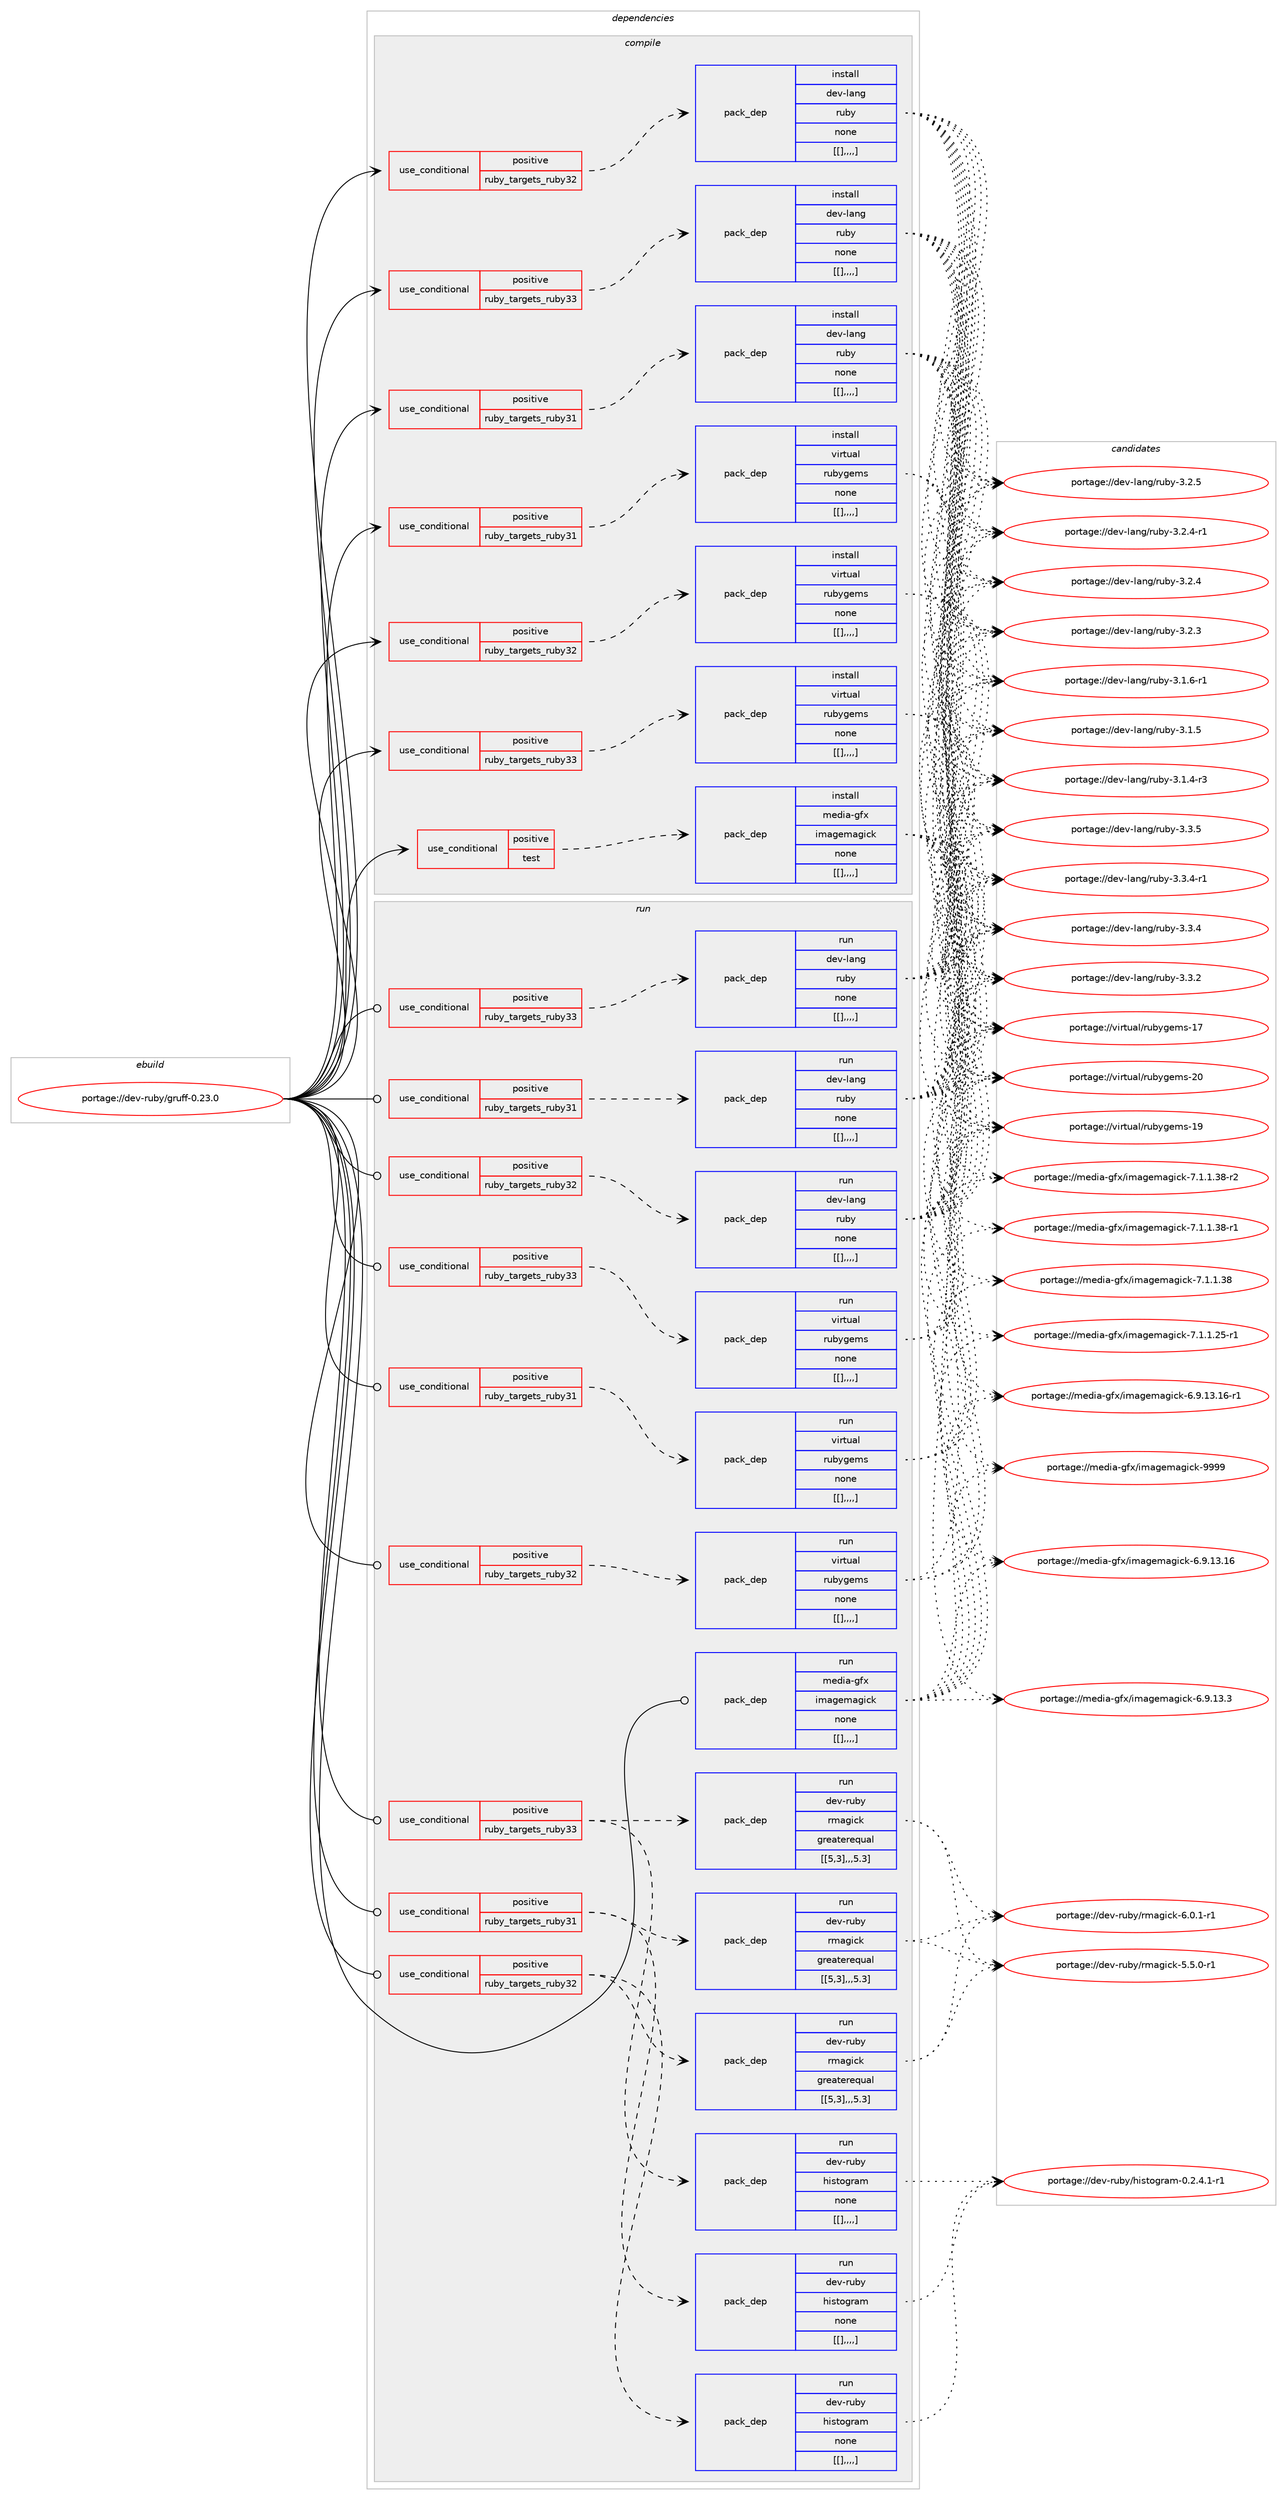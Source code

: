 digraph prolog {

# *************
# Graph options
# *************

newrank=true;
concentrate=true;
compound=true;
graph [rankdir=LR,fontname=Helvetica,fontsize=10,ranksep=1.5];#, ranksep=2.5, nodesep=0.2];
edge  [arrowhead=vee];
node  [fontname=Helvetica,fontsize=10];

# **********
# The ebuild
# **********

subgraph cluster_leftcol {
color=gray;
label=<<i>ebuild</i>>;
id [label="portage://dev-ruby/gruff-0.23.0", color=red, width=4, href="../dev-ruby/gruff-0.23.0.svg"];
}

# ****************
# The dependencies
# ****************

subgraph cluster_midcol {
color=gray;
label=<<i>dependencies</i>>;
subgraph cluster_compile {
fillcolor="#eeeeee";
style=filled;
label=<<i>compile</i>>;
subgraph cond52312 {
dependency195324 [label=<<TABLE BORDER="0" CELLBORDER="1" CELLSPACING="0" CELLPADDING="4"><TR><TD ROWSPAN="3" CELLPADDING="10">use_conditional</TD></TR><TR><TD>positive</TD></TR><TR><TD>ruby_targets_ruby31</TD></TR></TABLE>>, shape=none, color=red];
subgraph pack141606 {
dependency195355 [label=<<TABLE BORDER="0" CELLBORDER="1" CELLSPACING="0" CELLPADDING="4" WIDTH="220"><TR><TD ROWSPAN="6" CELLPADDING="30">pack_dep</TD></TR><TR><TD WIDTH="110">install</TD></TR><TR><TD>dev-lang</TD></TR><TR><TD>ruby</TD></TR><TR><TD>none</TD></TR><TR><TD>[[],,,,]</TD></TR></TABLE>>, shape=none, color=blue];
}
dependency195324:e -> dependency195355:w [weight=20,style="dashed",arrowhead="vee"];
}
id:e -> dependency195324:w [weight=20,style="solid",arrowhead="vee"];
subgraph cond52325 {
dependency195461 [label=<<TABLE BORDER="0" CELLBORDER="1" CELLSPACING="0" CELLPADDING="4"><TR><TD ROWSPAN="3" CELLPADDING="10">use_conditional</TD></TR><TR><TD>positive</TD></TR><TR><TD>ruby_targets_ruby31</TD></TR></TABLE>>, shape=none, color=red];
subgraph pack141683 {
dependency195509 [label=<<TABLE BORDER="0" CELLBORDER="1" CELLSPACING="0" CELLPADDING="4" WIDTH="220"><TR><TD ROWSPAN="6" CELLPADDING="30">pack_dep</TD></TR><TR><TD WIDTH="110">install</TD></TR><TR><TD>virtual</TD></TR><TR><TD>rubygems</TD></TR><TR><TD>none</TD></TR><TR><TD>[[],,,,]</TD></TR></TABLE>>, shape=none, color=blue];
}
dependency195461:e -> dependency195509:w [weight=20,style="dashed",arrowhead="vee"];
}
id:e -> dependency195461:w [weight=20,style="solid",arrowhead="vee"];
subgraph cond52395 {
dependency195547 [label=<<TABLE BORDER="0" CELLBORDER="1" CELLSPACING="0" CELLPADDING="4"><TR><TD ROWSPAN="3" CELLPADDING="10">use_conditional</TD></TR><TR><TD>positive</TD></TR><TR><TD>ruby_targets_ruby32</TD></TR></TABLE>>, shape=none, color=red];
subgraph pack141738 {
dependency195576 [label=<<TABLE BORDER="0" CELLBORDER="1" CELLSPACING="0" CELLPADDING="4" WIDTH="220"><TR><TD ROWSPAN="6" CELLPADDING="30">pack_dep</TD></TR><TR><TD WIDTH="110">install</TD></TR><TR><TD>dev-lang</TD></TR><TR><TD>ruby</TD></TR><TR><TD>none</TD></TR><TR><TD>[[],,,,]</TD></TR></TABLE>>, shape=none, color=blue];
}
dependency195547:e -> dependency195576:w [weight=20,style="dashed",arrowhead="vee"];
}
id:e -> dependency195547:w [weight=20,style="solid",arrowhead="vee"];
subgraph cond52519 {
dependency195802 [label=<<TABLE BORDER="0" CELLBORDER="1" CELLSPACING="0" CELLPADDING="4"><TR><TD ROWSPAN="3" CELLPADDING="10">use_conditional</TD></TR><TR><TD>positive</TD></TR><TR><TD>ruby_targets_ruby32</TD></TR></TABLE>>, shape=none, color=red];
subgraph pack141865 {
dependency195829 [label=<<TABLE BORDER="0" CELLBORDER="1" CELLSPACING="0" CELLPADDING="4" WIDTH="220"><TR><TD ROWSPAN="6" CELLPADDING="30">pack_dep</TD></TR><TR><TD WIDTH="110">install</TD></TR><TR><TD>virtual</TD></TR><TR><TD>rubygems</TD></TR><TR><TD>none</TD></TR><TR><TD>[[],,,,]</TD></TR></TABLE>>, shape=none, color=blue];
}
dependency195802:e -> dependency195829:w [weight=20,style="dashed",arrowhead="vee"];
}
id:e -> dependency195802:w [weight=20,style="solid",arrowhead="vee"];
subgraph cond52558 {
dependency195876 [label=<<TABLE BORDER="0" CELLBORDER="1" CELLSPACING="0" CELLPADDING="4"><TR><TD ROWSPAN="3" CELLPADDING="10">use_conditional</TD></TR><TR><TD>positive</TD></TR><TR><TD>ruby_targets_ruby33</TD></TR></TABLE>>, shape=none, color=red];
subgraph pack141905 {
dependency195881 [label=<<TABLE BORDER="0" CELLBORDER="1" CELLSPACING="0" CELLPADDING="4" WIDTH="220"><TR><TD ROWSPAN="6" CELLPADDING="30">pack_dep</TD></TR><TR><TD WIDTH="110">install</TD></TR><TR><TD>dev-lang</TD></TR><TR><TD>ruby</TD></TR><TR><TD>none</TD></TR><TR><TD>[[],,,,]</TD></TR></TABLE>>, shape=none, color=blue];
}
dependency195876:e -> dependency195881:w [weight=20,style="dashed",arrowhead="vee"];
}
id:e -> dependency195876:w [weight=20,style="solid",arrowhead="vee"];
subgraph cond52574 {
dependency195888 [label=<<TABLE BORDER="0" CELLBORDER="1" CELLSPACING="0" CELLPADDING="4"><TR><TD ROWSPAN="3" CELLPADDING="10">use_conditional</TD></TR><TR><TD>positive</TD></TR><TR><TD>ruby_targets_ruby33</TD></TR></TABLE>>, shape=none, color=red];
subgraph pack141919 {
dependency195997 [label=<<TABLE BORDER="0" CELLBORDER="1" CELLSPACING="0" CELLPADDING="4" WIDTH="220"><TR><TD ROWSPAN="6" CELLPADDING="30">pack_dep</TD></TR><TR><TD WIDTH="110">install</TD></TR><TR><TD>virtual</TD></TR><TR><TD>rubygems</TD></TR><TR><TD>none</TD></TR><TR><TD>[[],,,,]</TD></TR></TABLE>>, shape=none, color=blue];
}
dependency195888:e -> dependency195997:w [weight=20,style="dashed",arrowhead="vee"];
}
id:e -> dependency195888:w [weight=20,style="solid",arrowhead="vee"];
subgraph cond52622 {
dependency196106 [label=<<TABLE BORDER="0" CELLBORDER="1" CELLSPACING="0" CELLPADDING="4"><TR><TD ROWSPAN="3" CELLPADDING="10">use_conditional</TD></TR><TR><TD>positive</TD></TR><TR><TD>test</TD></TR></TABLE>>, shape=none, color=red];
subgraph pack142025 {
dependency196111 [label=<<TABLE BORDER="0" CELLBORDER="1" CELLSPACING="0" CELLPADDING="4" WIDTH="220"><TR><TD ROWSPAN="6" CELLPADDING="30">pack_dep</TD></TR><TR><TD WIDTH="110">install</TD></TR><TR><TD>media-gfx</TD></TR><TR><TD>imagemagick</TD></TR><TR><TD>none</TD></TR><TR><TD>[[],,,,]</TD></TR></TABLE>>, shape=none, color=blue];
}
dependency196106:e -> dependency196111:w [weight=20,style="dashed",arrowhead="vee"];
}
id:e -> dependency196106:w [weight=20,style="solid",arrowhead="vee"];
}
subgraph cluster_compileandrun {
fillcolor="#eeeeee";
style=filled;
label=<<i>compile and run</i>>;
}
subgraph cluster_run {
fillcolor="#eeeeee";
style=filled;
label=<<i>run</i>>;
subgraph cond52692 {
dependency196178 [label=<<TABLE BORDER="0" CELLBORDER="1" CELLSPACING="0" CELLPADDING="4"><TR><TD ROWSPAN="3" CELLPADDING="10">use_conditional</TD></TR><TR><TD>positive</TD></TR><TR><TD>ruby_targets_ruby31</TD></TR></TABLE>>, shape=none, color=red];
subgraph pack142073 {
dependency196198 [label=<<TABLE BORDER="0" CELLBORDER="1" CELLSPACING="0" CELLPADDING="4" WIDTH="220"><TR><TD ROWSPAN="6" CELLPADDING="30">pack_dep</TD></TR><TR><TD WIDTH="110">run</TD></TR><TR><TD>dev-lang</TD></TR><TR><TD>ruby</TD></TR><TR><TD>none</TD></TR><TR><TD>[[],,,,]</TD></TR></TABLE>>, shape=none, color=blue];
}
dependency196178:e -> dependency196198:w [weight=20,style="dashed",arrowhead="vee"];
}
id:e -> dependency196178:w [weight=20,style="solid",arrowhead="odot"];
subgraph cond52731 {
dependency196274 [label=<<TABLE BORDER="0" CELLBORDER="1" CELLSPACING="0" CELLPADDING="4"><TR><TD ROWSPAN="3" CELLPADDING="10">use_conditional</TD></TR><TR><TD>positive</TD></TR><TR><TD>ruby_targets_ruby31</TD></TR></TABLE>>, shape=none, color=red];
subgraph pack142124 {
dependency196295 [label=<<TABLE BORDER="0" CELLBORDER="1" CELLSPACING="0" CELLPADDING="4" WIDTH="220"><TR><TD ROWSPAN="6" CELLPADDING="30">pack_dep</TD></TR><TR><TD WIDTH="110">run</TD></TR><TR><TD>dev-ruby</TD></TR><TR><TD>histogram</TD></TR><TR><TD>none</TD></TR><TR><TD>[[],,,,]</TD></TR></TABLE>>, shape=none, color=blue];
}
dependency196274:e -> dependency196295:w [weight=20,style="dashed",arrowhead="vee"];
subgraph pack142130 {
dependency196320 [label=<<TABLE BORDER="0" CELLBORDER="1" CELLSPACING="0" CELLPADDING="4" WIDTH="220"><TR><TD ROWSPAN="6" CELLPADDING="30">pack_dep</TD></TR><TR><TD WIDTH="110">run</TD></TR><TR><TD>dev-ruby</TD></TR><TR><TD>rmagick</TD></TR><TR><TD>greaterequal</TD></TR><TR><TD>[[5,3],,,5.3]</TD></TR></TABLE>>, shape=none, color=blue];
}
dependency196274:e -> dependency196320:w [weight=20,style="dashed",arrowhead="vee"];
}
id:e -> dependency196274:w [weight=20,style="solid",arrowhead="odot"];
subgraph cond52808 {
dependency196418 [label=<<TABLE BORDER="0" CELLBORDER="1" CELLSPACING="0" CELLPADDING="4"><TR><TD ROWSPAN="3" CELLPADDING="10">use_conditional</TD></TR><TR><TD>positive</TD></TR><TR><TD>ruby_targets_ruby31</TD></TR></TABLE>>, shape=none, color=red];
subgraph pack142197 {
dependency196422 [label=<<TABLE BORDER="0" CELLBORDER="1" CELLSPACING="0" CELLPADDING="4" WIDTH="220"><TR><TD ROWSPAN="6" CELLPADDING="30">pack_dep</TD></TR><TR><TD WIDTH="110">run</TD></TR><TR><TD>virtual</TD></TR><TR><TD>rubygems</TD></TR><TR><TD>none</TD></TR><TR><TD>[[],,,,]</TD></TR></TABLE>>, shape=none, color=blue];
}
dependency196418:e -> dependency196422:w [weight=20,style="dashed",arrowhead="vee"];
}
id:e -> dependency196418:w [weight=20,style="solid",arrowhead="odot"];
subgraph cond52821 {
dependency196445 [label=<<TABLE BORDER="0" CELLBORDER="1" CELLSPACING="0" CELLPADDING="4"><TR><TD ROWSPAN="3" CELLPADDING="10">use_conditional</TD></TR><TR><TD>positive</TD></TR><TR><TD>ruby_targets_ruby32</TD></TR></TABLE>>, shape=none, color=red];
subgraph pack142210 {
dependency196563 [label=<<TABLE BORDER="0" CELLBORDER="1" CELLSPACING="0" CELLPADDING="4" WIDTH="220"><TR><TD ROWSPAN="6" CELLPADDING="30">pack_dep</TD></TR><TR><TD WIDTH="110">run</TD></TR><TR><TD>dev-lang</TD></TR><TR><TD>ruby</TD></TR><TR><TD>none</TD></TR><TR><TD>[[],,,,]</TD></TR></TABLE>>, shape=none, color=blue];
}
dependency196445:e -> dependency196563:w [weight=20,style="dashed",arrowhead="vee"];
}
id:e -> dependency196445:w [weight=20,style="solid",arrowhead="odot"];
subgraph cond52874 {
dependency196567 [label=<<TABLE BORDER="0" CELLBORDER="1" CELLSPACING="0" CELLPADDING="4"><TR><TD ROWSPAN="3" CELLPADDING="10">use_conditional</TD></TR><TR><TD>positive</TD></TR><TR><TD>ruby_targets_ruby32</TD></TR></TABLE>>, shape=none, color=red];
subgraph pack142306 {
dependency196652 [label=<<TABLE BORDER="0" CELLBORDER="1" CELLSPACING="0" CELLPADDING="4" WIDTH="220"><TR><TD ROWSPAN="6" CELLPADDING="30">pack_dep</TD></TR><TR><TD WIDTH="110">run</TD></TR><TR><TD>dev-ruby</TD></TR><TR><TD>histogram</TD></TR><TR><TD>none</TD></TR><TR><TD>[[],,,,]</TD></TR></TABLE>>, shape=none, color=blue];
}
dependency196567:e -> dependency196652:w [weight=20,style="dashed",arrowhead="vee"];
subgraph pack142330 {
dependency196669 [label=<<TABLE BORDER="0" CELLBORDER="1" CELLSPACING="0" CELLPADDING="4" WIDTH="220"><TR><TD ROWSPAN="6" CELLPADDING="30">pack_dep</TD></TR><TR><TD WIDTH="110">run</TD></TR><TR><TD>dev-ruby</TD></TR><TR><TD>rmagick</TD></TR><TR><TD>greaterequal</TD></TR><TR><TD>[[5,3],,,5.3]</TD></TR></TABLE>>, shape=none, color=blue];
}
dependency196567:e -> dependency196669:w [weight=20,style="dashed",arrowhead="vee"];
}
id:e -> dependency196567:w [weight=20,style="solid",arrowhead="odot"];
subgraph cond52927 {
dependency196699 [label=<<TABLE BORDER="0" CELLBORDER="1" CELLSPACING="0" CELLPADDING="4"><TR><TD ROWSPAN="3" CELLPADDING="10">use_conditional</TD></TR><TR><TD>positive</TD></TR><TR><TD>ruby_targets_ruby32</TD></TR></TABLE>>, shape=none, color=red];
subgraph pack142350 {
dependency196704 [label=<<TABLE BORDER="0" CELLBORDER="1" CELLSPACING="0" CELLPADDING="4" WIDTH="220"><TR><TD ROWSPAN="6" CELLPADDING="30">pack_dep</TD></TR><TR><TD WIDTH="110">run</TD></TR><TR><TD>virtual</TD></TR><TR><TD>rubygems</TD></TR><TR><TD>none</TD></TR><TR><TD>[[],,,,]</TD></TR></TABLE>>, shape=none, color=blue];
}
dependency196699:e -> dependency196704:w [weight=20,style="dashed",arrowhead="vee"];
}
id:e -> dependency196699:w [weight=20,style="solid",arrowhead="odot"];
subgraph cond52935 {
dependency196740 [label=<<TABLE BORDER="0" CELLBORDER="1" CELLSPACING="0" CELLPADDING="4"><TR><TD ROWSPAN="3" CELLPADDING="10">use_conditional</TD></TR><TR><TD>positive</TD></TR><TR><TD>ruby_targets_ruby33</TD></TR></TABLE>>, shape=none, color=red];
subgraph pack142413 {
dependency196840 [label=<<TABLE BORDER="0" CELLBORDER="1" CELLSPACING="0" CELLPADDING="4" WIDTH="220"><TR><TD ROWSPAN="6" CELLPADDING="30">pack_dep</TD></TR><TR><TD WIDTH="110">run</TD></TR><TR><TD>dev-lang</TD></TR><TR><TD>ruby</TD></TR><TR><TD>none</TD></TR><TR><TD>[[],,,,]</TD></TR></TABLE>>, shape=none, color=blue];
}
dependency196740:e -> dependency196840:w [weight=20,style="dashed",arrowhead="vee"];
}
id:e -> dependency196740:w [weight=20,style="solid",arrowhead="odot"];
subgraph cond53003 {
dependency196904 [label=<<TABLE BORDER="0" CELLBORDER="1" CELLSPACING="0" CELLPADDING="4"><TR><TD ROWSPAN="3" CELLPADDING="10">use_conditional</TD></TR><TR><TD>positive</TD></TR><TR><TD>ruby_targets_ruby33</TD></TR></TABLE>>, shape=none, color=red];
subgraph pack142458 {
dependency196915 [label=<<TABLE BORDER="0" CELLBORDER="1" CELLSPACING="0" CELLPADDING="4" WIDTH="220"><TR><TD ROWSPAN="6" CELLPADDING="30">pack_dep</TD></TR><TR><TD WIDTH="110">run</TD></TR><TR><TD>dev-ruby</TD></TR><TR><TD>histogram</TD></TR><TR><TD>none</TD></TR><TR><TD>[[],,,,]</TD></TR></TABLE>>, shape=none, color=blue];
}
dependency196904:e -> dependency196915:w [weight=20,style="dashed",arrowhead="vee"];
subgraph pack142466 {
dependency196924 [label=<<TABLE BORDER="0" CELLBORDER="1" CELLSPACING="0" CELLPADDING="4" WIDTH="220"><TR><TD ROWSPAN="6" CELLPADDING="30">pack_dep</TD></TR><TR><TD WIDTH="110">run</TD></TR><TR><TD>dev-ruby</TD></TR><TR><TD>rmagick</TD></TR><TR><TD>greaterequal</TD></TR><TR><TD>[[5,3],,,5.3]</TD></TR></TABLE>>, shape=none, color=blue];
}
dependency196904:e -> dependency196924:w [weight=20,style="dashed",arrowhead="vee"];
}
id:e -> dependency196904:w [weight=20,style="solid",arrowhead="odot"];
subgraph cond53072 {
dependency197008 [label=<<TABLE BORDER="0" CELLBORDER="1" CELLSPACING="0" CELLPADDING="4"><TR><TD ROWSPAN="3" CELLPADDING="10">use_conditional</TD></TR><TR><TD>positive</TD></TR><TR><TD>ruby_targets_ruby33</TD></TR></TABLE>>, shape=none, color=red];
subgraph pack142521 {
dependency197029 [label=<<TABLE BORDER="0" CELLBORDER="1" CELLSPACING="0" CELLPADDING="4" WIDTH="220"><TR><TD ROWSPAN="6" CELLPADDING="30">pack_dep</TD></TR><TR><TD WIDTH="110">run</TD></TR><TR><TD>virtual</TD></TR><TR><TD>rubygems</TD></TR><TR><TD>none</TD></TR><TR><TD>[[],,,,]</TD></TR></TABLE>>, shape=none, color=blue];
}
dependency197008:e -> dependency197029:w [weight=20,style="dashed",arrowhead="vee"];
}
id:e -> dependency197008:w [weight=20,style="solid",arrowhead="odot"];
subgraph pack142524 {
dependency197065 [label=<<TABLE BORDER="0" CELLBORDER="1" CELLSPACING="0" CELLPADDING="4" WIDTH="220"><TR><TD ROWSPAN="6" CELLPADDING="30">pack_dep</TD></TR><TR><TD WIDTH="110">run</TD></TR><TR><TD>media-gfx</TD></TR><TR><TD>imagemagick</TD></TR><TR><TD>none</TD></TR><TR><TD>[[],,,,]</TD></TR></TABLE>>, shape=none, color=blue];
}
id:e -> dependency197065:w [weight=20,style="solid",arrowhead="odot"];
}
}

# **************
# The candidates
# **************

subgraph cluster_choices {
rank=same;
color=gray;
label=<<i>candidates</i>>;

subgraph choice142150 {
color=black;
nodesep=1;
choice10010111845108971101034711411798121455146514653 [label="portage://dev-lang/ruby-3.3.5", color=red, width=4,href="../dev-lang/ruby-3.3.5.svg"];
choice100101118451089711010347114117981214551465146524511449 [label="portage://dev-lang/ruby-3.3.4-r1", color=red, width=4,href="../dev-lang/ruby-3.3.4-r1.svg"];
choice10010111845108971101034711411798121455146514652 [label="portage://dev-lang/ruby-3.3.4", color=red, width=4,href="../dev-lang/ruby-3.3.4.svg"];
choice10010111845108971101034711411798121455146514650 [label="portage://dev-lang/ruby-3.3.2", color=red, width=4,href="../dev-lang/ruby-3.3.2.svg"];
choice10010111845108971101034711411798121455146504653 [label="portage://dev-lang/ruby-3.2.5", color=red, width=4,href="../dev-lang/ruby-3.2.5.svg"];
choice100101118451089711010347114117981214551465046524511449 [label="portage://dev-lang/ruby-3.2.4-r1", color=red, width=4,href="../dev-lang/ruby-3.2.4-r1.svg"];
choice10010111845108971101034711411798121455146504652 [label="portage://dev-lang/ruby-3.2.4", color=red, width=4,href="../dev-lang/ruby-3.2.4.svg"];
choice10010111845108971101034711411798121455146504651 [label="portage://dev-lang/ruby-3.2.3", color=red, width=4,href="../dev-lang/ruby-3.2.3.svg"];
choice100101118451089711010347114117981214551464946544511449 [label="portage://dev-lang/ruby-3.1.6-r1", color=red, width=4,href="../dev-lang/ruby-3.1.6-r1.svg"];
choice10010111845108971101034711411798121455146494653 [label="portage://dev-lang/ruby-3.1.5", color=red, width=4,href="../dev-lang/ruby-3.1.5.svg"];
choice100101118451089711010347114117981214551464946524511451 [label="portage://dev-lang/ruby-3.1.4-r3", color=red, width=4,href="../dev-lang/ruby-3.1.4-r3.svg"];
dependency195355:e -> choice10010111845108971101034711411798121455146514653:w [style=dotted,weight="100"];
dependency195355:e -> choice100101118451089711010347114117981214551465146524511449:w [style=dotted,weight="100"];
dependency195355:e -> choice10010111845108971101034711411798121455146514652:w [style=dotted,weight="100"];
dependency195355:e -> choice10010111845108971101034711411798121455146514650:w [style=dotted,weight="100"];
dependency195355:e -> choice10010111845108971101034711411798121455146504653:w [style=dotted,weight="100"];
dependency195355:e -> choice100101118451089711010347114117981214551465046524511449:w [style=dotted,weight="100"];
dependency195355:e -> choice10010111845108971101034711411798121455146504652:w [style=dotted,weight="100"];
dependency195355:e -> choice10010111845108971101034711411798121455146504651:w [style=dotted,weight="100"];
dependency195355:e -> choice100101118451089711010347114117981214551464946544511449:w [style=dotted,weight="100"];
dependency195355:e -> choice10010111845108971101034711411798121455146494653:w [style=dotted,weight="100"];
dependency195355:e -> choice100101118451089711010347114117981214551464946524511451:w [style=dotted,weight="100"];
}
subgraph choice142168 {
color=black;
nodesep=1;
choice118105114116117971084711411798121103101109115455048 [label="portage://virtual/rubygems-20", color=red, width=4,href="../virtual/rubygems-20.svg"];
choice118105114116117971084711411798121103101109115454957 [label="portage://virtual/rubygems-19", color=red, width=4,href="../virtual/rubygems-19.svg"];
choice118105114116117971084711411798121103101109115454955 [label="portage://virtual/rubygems-17", color=red, width=4,href="../virtual/rubygems-17.svg"];
dependency195509:e -> choice118105114116117971084711411798121103101109115455048:w [style=dotted,weight="100"];
dependency195509:e -> choice118105114116117971084711411798121103101109115454957:w [style=dotted,weight="100"];
dependency195509:e -> choice118105114116117971084711411798121103101109115454955:w [style=dotted,weight="100"];
}
subgraph choice142195 {
color=black;
nodesep=1;
choice10010111845108971101034711411798121455146514653 [label="portage://dev-lang/ruby-3.3.5", color=red, width=4,href="../dev-lang/ruby-3.3.5.svg"];
choice100101118451089711010347114117981214551465146524511449 [label="portage://dev-lang/ruby-3.3.4-r1", color=red, width=4,href="../dev-lang/ruby-3.3.4-r1.svg"];
choice10010111845108971101034711411798121455146514652 [label="portage://dev-lang/ruby-3.3.4", color=red, width=4,href="../dev-lang/ruby-3.3.4.svg"];
choice10010111845108971101034711411798121455146514650 [label="portage://dev-lang/ruby-3.3.2", color=red, width=4,href="../dev-lang/ruby-3.3.2.svg"];
choice10010111845108971101034711411798121455146504653 [label="portage://dev-lang/ruby-3.2.5", color=red, width=4,href="../dev-lang/ruby-3.2.5.svg"];
choice100101118451089711010347114117981214551465046524511449 [label="portage://dev-lang/ruby-3.2.4-r1", color=red, width=4,href="../dev-lang/ruby-3.2.4-r1.svg"];
choice10010111845108971101034711411798121455146504652 [label="portage://dev-lang/ruby-3.2.4", color=red, width=4,href="../dev-lang/ruby-3.2.4.svg"];
choice10010111845108971101034711411798121455146504651 [label="portage://dev-lang/ruby-3.2.3", color=red, width=4,href="../dev-lang/ruby-3.2.3.svg"];
choice100101118451089711010347114117981214551464946544511449 [label="portage://dev-lang/ruby-3.1.6-r1", color=red, width=4,href="../dev-lang/ruby-3.1.6-r1.svg"];
choice10010111845108971101034711411798121455146494653 [label="portage://dev-lang/ruby-3.1.5", color=red, width=4,href="../dev-lang/ruby-3.1.5.svg"];
choice100101118451089711010347114117981214551464946524511451 [label="portage://dev-lang/ruby-3.1.4-r3", color=red, width=4,href="../dev-lang/ruby-3.1.4-r3.svg"];
dependency195576:e -> choice10010111845108971101034711411798121455146514653:w [style=dotted,weight="100"];
dependency195576:e -> choice100101118451089711010347114117981214551465146524511449:w [style=dotted,weight="100"];
dependency195576:e -> choice10010111845108971101034711411798121455146514652:w [style=dotted,weight="100"];
dependency195576:e -> choice10010111845108971101034711411798121455146514650:w [style=dotted,weight="100"];
dependency195576:e -> choice10010111845108971101034711411798121455146504653:w [style=dotted,weight="100"];
dependency195576:e -> choice100101118451089711010347114117981214551465046524511449:w [style=dotted,weight="100"];
dependency195576:e -> choice10010111845108971101034711411798121455146504652:w [style=dotted,weight="100"];
dependency195576:e -> choice10010111845108971101034711411798121455146504651:w [style=dotted,weight="100"];
dependency195576:e -> choice100101118451089711010347114117981214551464946544511449:w [style=dotted,weight="100"];
dependency195576:e -> choice10010111845108971101034711411798121455146494653:w [style=dotted,weight="100"];
dependency195576:e -> choice100101118451089711010347114117981214551464946524511451:w [style=dotted,weight="100"];
}
subgraph choice142202 {
color=black;
nodesep=1;
choice118105114116117971084711411798121103101109115455048 [label="portage://virtual/rubygems-20", color=red, width=4,href="../virtual/rubygems-20.svg"];
choice118105114116117971084711411798121103101109115454957 [label="portage://virtual/rubygems-19", color=red, width=4,href="../virtual/rubygems-19.svg"];
choice118105114116117971084711411798121103101109115454955 [label="portage://virtual/rubygems-17", color=red, width=4,href="../virtual/rubygems-17.svg"];
dependency195829:e -> choice118105114116117971084711411798121103101109115455048:w [style=dotted,weight="100"];
dependency195829:e -> choice118105114116117971084711411798121103101109115454957:w [style=dotted,weight="100"];
dependency195829:e -> choice118105114116117971084711411798121103101109115454955:w [style=dotted,weight="100"];
}
subgraph choice142215 {
color=black;
nodesep=1;
choice10010111845108971101034711411798121455146514653 [label="portage://dev-lang/ruby-3.3.5", color=red, width=4,href="../dev-lang/ruby-3.3.5.svg"];
choice100101118451089711010347114117981214551465146524511449 [label="portage://dev-lang/ruby-3.3.4-r1", color=red, width=4,href="../dev-lang/ruby-3.3.4-r1.svg"];
choice10010111845108971101034711411798121455146514652 [label="portage://dev-lang/ruby-3.3.4", color=red, width=4,href="../dev-lang/ruby-3.3.4.svg"];
choice10010111845108971101034711411798121455146514650 [label="portage://dev-lang/ruby-3.3.2", color=red, width=4,href="../dev-lang/ruby-3.3.2.svg"];
choice10010111845108971101034711411798121455146504653 [label="portage://dev-lang/ruby-3.2.5", color=red, width=4,href="../dev-lang/ruby-3.2.5.svg"];
choice100101118451089711010347114117981214551465046524511449 [label="portage://dev-lang/ruby-3.2.4-r1", color=red, width=4,href="../dev-lang/ruby-3.2.4-r1.svg"];
choice10010111845108971101034711411798121455146504652 [label="portage://dev-lang/ruby-3.2.4", color=red, width=4,href="../dev-lang/ruby-3.2.4.svg"];
choice10010111845108971101034711411798121455146504651 [label="portage://dev-lang/ruby-3.2.3", color=red, width=4,href="../dev-lang/ruby-3.2.3.svg"];
choice100101118451089711010347114117981214551464946544511449 [label="portage://dev-lang/ruby-3.1.6-r1", color=red, width=4,href="../dev-lang/ruby-3.1.6-r1.svg"];
choice10010111845108971101034711411798121455146494653 [label="portage://dev-lang/ruby-3.1.5", color=red, width=4,href="../dev-lang/ruby-3.1.5.svg"];
choice100101118451089711010347114117981214551464946524511451 [label="portage://dev-lang/ruby-3.1.4-r3", color=red, width=4,href="../dev-lang/ruby-3.1.4-r3.svg"];
dependency195881:e -> choice10010111845108971101034711411798121455146514653:w [style=dotted,weight="100"];
dependency195881:e -> choice100101118451089711010347114117981214551465146524511449:w [style=dotted,weight="100"];
dependency195881:e -> choice10010111845108971101034711411798121455146514652:w [style=dotted,weight="100"];
dependency195881:e -> choice10010111845108971101034711411798121455146514650:w [style=dotted,weight="100"];
dependency195881:e -> choice10010111845108971101034711411798121455146504653:w [style=dotted,weight="100"];
dependency195881:e -> choice100101118451089711010347114117981214551465046524511449:w [style=dotted,weight="100"];
dependency195881:e -> choice10010111845108971101034711411798121455146504652:w [style=dotted,weight="100"];
dependency195881:e -> choice10010111845108971101034711411798121455146504651:w [style=dotted,weight="100"];
dependency195881:e -> choice100101118451089711010347114117981214551464946544511449:w [style=dotted,weight="100"];
dependency195881:e -> choice10010111845108971101034711411798121455146494653:w [style=dotted,weight="100"];
dependency195881:e -> choice100101118451089711010347114117981214551464946524511451:w [style=dotted,weight="100"];
}
subgraph choice142220 {
color=black;
nodesep=1;
choice118105114116117971084711411798121103101109115455048 [label="portage://virtual/rubygems-20", color=red, width=4,href="../virtual/rubygems-20.svg"];
choice118105114116117971084711411798121103101109115454957 [label="portage://virtual/rubygems-19", color=red, width=4,href="../virtual/rubygems-19.svg"];
choice118105114116117971084711411798121103101109115454955 [label="portage://virtual/rubygems-17", color=red, width=4,href="../virtual/rubygems-17.svg"];
dependency195997:e -> choice118105114116117971084711411798121103101109115455048:w [style=dotted,weight="100"];
dependency195997:e -> choice118105114116117971084711411798121103101109115454957:w [style=dotted,weight="100"];
dependency195997:e -> choice118105114116117971084711411798121103101109115454955:w [style=dotted,weight="100"];
}
subgraph choice142229 {
color=black;
nodesep=1;
choice1091011001059745103102120471051099710310110997103105991074557575757 [label="portage://media-gfx/imagemagick-9999", color=red, width=4,href="../media-gfx/imagemagick-9999.svg"];
choice1091011001059745103102120471051099710310110997103105991074555464946494651564511450 [label="portage://media-gfx/imagemagick-7.1.1.38-r2", color=red, width=4,href="../media-gfx/imagemagick-7.1.1.38-r2.svg"];
choice1091011001059745103102120471051099710310110997103105991074555464946494651564511449 [label="portage://media-gfx/imagemagick-7.1.1.38-r1", color=red, width=4,href="../media-gfx/imagemagick-7.1.1.38-r1.svg"];
choice109101100105974510310212047105109971031011099710310599107455546494649465156 [label="portage://media-gfx/imagemagick-7.1.1.38", color=red, width=4,href="../media-gfx/imagemagick-7.1.1.38.svg"];
choice1091011001059745103102120471051099710310110997103105991074555464946494650534511449 [label="portage://media-gfx/imagemagick-7.1.1.25-r1", color=red, width=4,href="../media-gfx/imagemagick-7.1.1.25-r1.svg"];
choice109101100105974510310212047105109971031011099710310599107455446574649514649544511449 [label="portage://media-gfx/imagemagick-6.9.13.16-r1", color=red, width=4,href="../media-gfx/imagemagick-6.9.13.16-r1.svg"];
choice10910110010597451031021204710510997103101109971031059910745544657464951464954 [label="portage://media-gfx/imagemagick-6.9.13.16", color=red, width=4,href="../media-gfx/imagemagick-6.9.13.16.svg"];
choice109101100105974510310212047105109971031011099710310599107455446574649514651 [label="portage://media-gfx/imagemagick-6.9.13.3", color=red, width=4,href="../media-gfx/imagemagick-6.9.13.3.svg"];
dependency196111:e -> choice1091011001059745103102120471051099710310110997103105991074557575757:w [style=dotted,weight="100"];
dependency196111:e -> choice1091011001059745103102120471051099710310110997103105991074555464946494651564511450:w [style=dotted,weight="100"];
dependency196111:e -> choice1091011001059745103102120471051099710310110997103105991074555464946494651564511449:w [style=dotted,weight="100"];
dependency196111:e -> choice109101100105974510310212047105109971031011099710310599107455546494649465156:w [style=dotted,weight="100"];
dependency196111:e -> choice1091011001059745103102120471051099710310110997103105991074555464946494650534511449:w [style=dotted,weight="100"];
dependency196111:e -> choice109101100105974510310212047105109971031011099710310599107455446574649514649544511449:w [style=dotted,weight="100"];
dependency196111:e -> choice10910110010597451031021204710510997103101109971031059910745544657464951464954:w [style=dotted,weight="100"];
dependency196111:e -> choice109101100105974510310212047105109971031011099710310599107455446574649514651:w [style=dotted,weight="100"];
}
subgraph choice142240 {
color=black;
nodesep=1;
choice10010111845108971101034711411798121455146514653 [label="portage://dev-lang/ruby-3.3.5", color=red, width=4,href="../dev-lang/ruby-3.3.5.svg"];
choice100101118451089711010347114117981214551465146524511449 [label="portage://dev-lang/ruby-3.3.4-r1", color=red, width=4,href="../dev-lang/ruby-3.3.4-r1.svg"];
choice10010111845108971101034711411798121455146514652 [label="portage://dev-lang/ruby-3.3.4", color=red, width=4,href="../dev-lang/ruby-3.3.4.svg"];
choice10010111845108971101034711411798121455146514650 [label="portage://dev-lang/ruby-3.3.2", color=red, width=4,href="../dev-lang/ruby-3.3.2.svg"];
choice10010111845108971101034711411798121455146504653 [label="portage://dev-lang/ruby-3.2.5", color=red, width=4,href="../dev-lang/ruby-3.2.5.svg"];
choice100101118451089711010347114117981214551465046524511449 [label="portage://dev-lang/ruby-3.2.4-r1", color=red, width=4,href="../dev-lang/ruby-3.2.4-r1.svg"];
choice10010111845108971101034711411798121455146504652 [label="portage://dev-lang/ruby-3.2.4", color=red, width=4,href="../dev-lang/ruby-3.2.4.svg"];
choice10010111845108971101034711411798121455146504651 [label="portage://dev-lang/ruby-3.2.3", color=red, width=4,href="../dev-lang/ruby-3.2.3.svg"];
choice100101118451089711010347114117981214551464946544511449 [label="portage://dev-lang/ruby-3.1.6-r1", color=red, width=4,href="../dev-lang/ruby-3.1.6-r1.svg"];
choice10010111845108971101034711411798121455146494653 [label="portage://dev-lang/ruby-3.1.5", color=red, width=4,href="../dev-lang/ruby-3.1.5.svg"];
choice100101118451089711010347114117981214551464946524511451 [label="portage://dev-lang/ruby-3.1.4-r3", color=red, width=4,href="../dev-lang/ruby-3.1.4-r3.svg"];
dependency196198:e -> choice10010111845108971101034711411798121455146514653:w [style=dotted,weight="100"];
dependency196198:e -> choice100101118451089711010347114117981214551465146524511449:w [style=dotted,weight="100"];
dependency196198:e -> choice10010111845108971101034711411798121455146514652:w [style=dotted,weight="100"];
dependency196198:e -> choice10010111845108971101034711411798121455146514650:w [style=dotted,weight="100"];
dependency196198:e -> choice10010111845108971101034711411798121455146504653:w [style=dotted,weight="100"];
dependency196198:e -> choice100101118451089711010347114117981214551465046524511449:w [style=dotted,weight="100"];
dependency196198:e -> choice10010111845108971101034711411798121455146504652:w [style=dotted,weight="100"];
dependency196198:e -> choice10010111845108971101034711411798121455146504651:w [style=dotted,weight="100"];
dependency196198:e -> choice100101118451089711010347114117981214551464946544511449:w [style=dotted,weight="100"];
dependency196198:e -> choice10010111845108971101034711411798121455146494653:w [style=dotted,weight="100"];
dependency196198:e -> choice100101118451089711010347114117981214551464946524511451:w [style=dotted,weight="100"];
}
subgraph choice142283 {
color=black;
nodesep=1;
choice1001011184511411798121471041051151161111031149710945484650465246494511449 [label="portage://dev-ruby/histogram-0.2.4.1-r1", color=red, width=4,href="../dev-ruby/histogram-0.2.4.1-r1.svg"];
dependency196295:e -> choice1001011184511411798121471041051151161111031149710945484650465246494511449:w [style=dotted,weight="100"];
}
subgraph choice142284 {
color=black;
nodesep=1;
choice10010111845114117981214711410997103105991074554464846494511449 [label="portage://dev-ruby/rmagick-6.0.1-r1", color=red, width=4,href="../dev-ruby/rmagick-6.0.1-r1.svg"];
choice10010111845114117981214711410997103105991074553465346484511449 [label="portage://dev-ruby/rmagick-5.5.0-r1", color=red, width=4,href="../dev-ruby/rmagick-5.5.0-r1.svg"];
dependency196320:e -> choice10010111845114117981214711410997103105991074554464846494511449:w [style=dotted,weight="100"];
dependency196320:e -> choice10010111845114117981214711410997103105991074553465346484511449:w [style=dotted,weight="100"];
}
subgraph choice142295 {
color=black;
nodesep=1;
choice118105114116117971084711411798121103101109115455048 [label="portage://virtual/rubygems-20", color=red, width=4,href="../virtual/rubygems-20.svg"];
choice118105114116117971084711411798121103101109115454957 [label="portage://virtual/rubygems-19", color=red, width=4,href="../virtual/rubygems-19.svg"];
choice118105114116117971084711411798121103101109115454955 [label="portage://virtual/rubygems-17", color=red, width=4,href="../virtual/rubygems-17.svg"];
dependency196422:e -> choice118105114116117971084711411798121103101109115455048:w [style=dotted,weight="100"];
dependency196422:e -> choice118105114116117971084711411798121103101109115454957:w [style=dotted,weight="100"];
dependency196422:e -> choice118105114116117971084711411798121103101109115454955:w [style=dotted,weight="100"];
}
subgraph choice142332 {
color=black;
nodesep=1;
choice10010111845108971101034711411798121455146514653 [label="portage://dev-lang/ruby-3.3.5", color=red, width=4,href="../dev-lang/ruby-3.3.5.svg"];
choice100101118451089711010347114117981214551465146524511449 [label="portage://dev-lang/ruby-3.3.4-r1", color=red, width=4,href="../dev-lang/ruby-3.3.4-r1.svg"];
choice10010111845108971101034711411798121455146514652 [label="portage://dev-lang/ruby-3.3.4", color=red, width=4,href="../dev-lang/ruby-3.3.4.svg"];
choice10010111845108971101034711411798121455146514650 [label="portage://dev-lang/ruby-3.3.2", color=red, width=4,href="../dev-lang/ruby-3.3.2.svg"];
choice10010111845108971101034711411798121455146504653 [label="portage://dev-lang/ruby-3.2.5", color=red, width=4,href="../dev-lang/ruby-3.2.5.svg"];
choice100101118451089711010347114117981214551465046524511449 [label="portage://dev-lang/ruby-3.2.4-r1", color=red, width=4,href="../dev-lang/ruby-3.2.4-r1.svg"];
choice10010111845108971101034711411798121455146504652 [label="portage://dev-lang/ruby-3.2.4", color=red, width=4,href="../dev-lang/ruby-3.2.4.svg"];
choice10010111845108971101034711411798121455146504651 [label="portage://dev-lang/ruby-3.2.3", color=red, width=4,href="../dev-lang/ruby-3.2.3.svg"];
choice100101118451089711010347114117981214551464946544511449 [label="portage://dev-lang/ruby-3.1.6-r1", color=red, width=4,href="../dev-lang/ruby-3.1.6-r1.svg"];
choice10010111845108971101034711411798121455146494653 [label="portage://dev-lang/ruby-3.1.5", color=red, width=4,href="../dev-lang/ruby-3.1.5.svg"];
choice100101118451089711010347114117981214551464946524511451 [label="portage://dev-lang/ruby-3.1.4-r3", color=red, width=4,href="../dev-lang/ruby-3.1.4-r3.svg"];
dependency196563:e -> choice10010111845108971101034711411798121455146514653:w [style=dotted,weight="100"];
dependency196563:e -> choice100101118451089711010347114117981214551465146524511449:w [style=dotted,weight="100"];
dependency196563:e -> choice10010111845108971101034711411798121455146514652:w [style=dotted,weight="100"];
dependency196563:e -> choice10010111845108971101034711411798121455146514650:w [style=dotted,weight="100"];
dependency196563:e -> choice10010111845108971101034711411798121455146504653:w [style=dotted,weight="100"];
dependency196563:e -> choice100101118451089711010347114117981214551465046524511449:w [style=dotted,weight="100"];
dependency196563:e -> choice10010111845108971101034711411798121455146504652:w [style=dotted,weight="100"];
dependency196563:e -> choice10010111845108971101034711411798121455146504651:w [style=dotted,weight="100"];
dependency196563:e -> choice100101118451089711010347114117981214551464946544511449:w [style=dotted,weight="100"];
dependency196563:e -> choice10010111845108971101034711411798121455146494653:w [style=dotted,weight="100"];
dependency196563:e -> choice100101118451089711010347114117981214551464946524511451:w [style=dotted,weight="100"];
}
subgraph choice142347 {
color=black;
nodesep=1;
choice1001011184511411798121471041051151161111031149710945484650465246494511449 [label="portage://dev-ruby/histogram-0.2.4.1-r1", color=red, width=4,href="../dev-ruby/histogram-0.2.4.1-r1.svg"];
dependency196652:e -> choice1001011184511411798121471041051151161111031149710945484650465246494511449:w [style=dotted,weight="100"];
}
subgraph choice142348 {
color=black;
nodesep=1;
choice10010111845114117981214711410997103105991074554464846494511449 [label="portage://dev-ruby/rmagick-6.0.1-r1", color=red, width=4,href="../dev-ruby/rmagick-6.0.1-r1.svg"];
choice10010111845114117981214711410997103105991074553465346484511449 [label="portage://dev-ruby/rmagick-5.5.0-r1", color=red, width=4,href="../dev-ruby/rmagick-5.5.0-r1.svg"];
dependency196669:e -> choice10010111845114117981214711410997103105991074554464846494511449:w [style=dotted,weight="100"];
dependency196669:e -> choice10010111845114117981214711410997103105991074553465346484511449:w [style=dotted,weight="100"];
}
subgraph choice142362 {
color=black;
nodesep=1;
choice118105114116117971084711411798121103101109115455048 [label="portage://virtual/rubygems-20", color=red, width=4,href="../virtual/rubygems-20.svg"];
choice118105114116117971084711411798121103101109115454957 [label="portage://virtual/rubygems-19", color=red, width=4,href="../virtual/rubygems-19.svg"];
choice118105114116117971084711411798121103101109115454955 [label="portage://virtual/rubygems-17", color=red, width=4,href="../virtual/rubygems-17.svg"];
dependency196704:e -> choice118105114116117971084711411798121103101109115455048:w [style=dotted,weight="100"];
dependency196704:e -> choice118105114116117971084711411798121103101109115454957:w [style=dotted,weight="100"];
dependency196704:e -> choice118105114116117971084711411798121103101109115454955:w [style=dotted,weight="100"];
}
subgraph choice142365 {
color=black;
nodesep=1;
choice10010111845108971101034711411798121455146514653 [label="portage://dev-lang/ruby-3.3.5", color=red, width=4,href="../dev-lang/ruby-3.3.5.svg"];
choice100101118451089711010347114117981214551465146524511449 [label="portage://dev-lang/ruby-3.3.4-r1", color=red, width=4,href="../dev-lang/ruby-3.3.4-r1.svg"];
choice10010111845108971101034711411798121455146514652 [label="portage://dev-lang/ruby-3.3.4", color=red, width=4,href="../dev-lang/ruby-3.3.4.svg"];
choice10010111845108971101034711411798121455146514650 [label="portage://dev-lang/ruby-3.3.2", color=red, width=4,href="../dev-lang/ruby-3.3.2.svg"];
choice10010111845108971101034711411798121455146504653 [label="portage://dev-lang/ruby-3.2.5", color=red, width=4,href="../dev-lang/ruby-3.2.5.svg"];
choice100101118451089711010347114117981214551465046524511449 [label="portage://dev-lang/ruby-3.2.4-r1", color=red, width=4,href="../dev-lang/ruby-3.2.4-r1.svg"];
choice10010111845108971101034711411798121455146504652 [label="portage://dev-lang/ruby-3.2.4", color=red, width=4,href="../dev-lang/ruby-3.2.4.svg"];
choice10010111845108971101034711411798121455146504651 [label="portage://dev-lang/ruby-3.2.3", color=red, width=4,href="../dev-lang/ruby-3.2.3.svg"];
choice100101118451089711010347114117981214551464946544511449 [label="portage://dev-lang/ruby-3.1.6-r1", color=red, width=4,href="../dev-lang/ruby-3.1.6-r1.svg"];
choice10010111845108971101034711411798121455146494653 [label="portage://dev-lang/ruby-3.1.5", color=red, width=4,href="../dev-lang/ruby-3.1.5.svg"];
choice100101118451089711010347114117981214551464946524511451 [label="portage://dev-lang/ruby-3.1.4-r3", color=red, width=4,href="../dev-lang/ruby-3.1.4-r3.svg"];
dependency196840:e -> choice10010111845108971101034711411798121455146514653:w [style=dotted,weight="100"];
dependency196840:e -> choice100101118451089711010347114117981214551465146524511449:w [style=dotted,weight="100"];
dependency196840:e -> choice10010111845108971101034711411798121455146514652:w [style=dotted,weight="100"];
dependency196840:e -> choice10010111845108971101034711411798121455146514650:w [style=dotted,weight="100"];
dependency196840:e -> choice10010111845108971101034711411798121455146504653:w [style=dotted,weight="100"];
dependency196840:e -> choice100101118451089711010347114117981214551465046524511449:w [style=dotted,weight="100"];
dependency196840:e -> choice10010111845108971101034711411798121455146504652:w [style=dotted,weight="100"];
dependency196840:e -> choice10010111845108971101034711411798121455146504651:w [style=dotted,weight="100"];
dependency196840:e -> choice100101118451089711010347114117981214551464946544511449:w [style=dotted,weight="100"];
dependency196840:e -> choice10010111845108971101034711411798121455146494653:w [style=dotted,weight="100"];
dependency196840:e -> choice100101118451089711010347114117981214551464946524511451:w [style=dotted,weight="100"];
}
subgraph choice142371 {
color=black;
nodesep=1;
choice1001011184511411798121471041051151161111031149710945484650465246494511449 [label="portage://dev-ruby/histogram-0.2.4.1-r1", color=red, width=4,href="../dev-ruby/histogram-0.2.4.1-r1.svg"];
dependency196915:e -> choice1001011184511411798121471041051151161111031149710945484650465246494511449:w [style=dotted,weight="100"];
}
subgraph choice142373 {
color=black;
nodesep=1;
choice10010111845114117981214711410997103105991074554464846494511449 [label="portage://dev-ruby/rmagick-6.0.1-r1", color=red, width=4,href="../dev-ruby/rmagick-6.0.1-r1.svg"];
choice10010111845114117981214711410997103105991074553465346484511449 [label="portage://dev-ruby/rmagick-5.5.0-r1", color=red, width=4,href="../dev-ruby/rmagick-5.5.0-r1.svg"];
dependency196924:e -> choice10010111845114117981214711410997103105991074554464846494511449:w [style=dotted,weight="100"];
dependency196924:e -> choice10010111845114117981214711410997103105991074553465346484511449:w [style=dotted,weight="100"];
}
subgraph choice142406 {
color=black;
nodesep=1;
choice118105114116117971084711411798121103101109115455048 [label="portage://virtual/rubygems-20", color=red, width=4,href="../virtual/rubygems-20.svg"];
choice118105114116117971084711411798121103101109115454957 [label="portage://virtual/rubygems-19", color=red, width=4,href="../virtual/rubygems-19.svg"];
choice118105114116117971084711411798121103101109115454955 [label="portage://virtual/rubygems-17", color=red, width=4,href="../virtual/rubygems-17.svg"];
dependency197029:e -> choice118105114116117971084711411798121103101109115455048:w [style=dotted,weight="100"];
dependency197029:e -> choice118105114116117971084711411798121103101109115454957:w [style=dotted,weight="100"];
dependency197029:e -> choice118105114116117971084711411798121103101109115454955:w [style=dotted,weight="100"];
}
subgraph choice142410 {
color=black;
nodesep=1;
choice1091011001059745103102120471051099710310110997103105991074557575757 [label="portage://media-gfx/imagemagick-9999", color=red, width=4,href="../media-gfx/imagemagick-9999.svg"];
choice1091011001059745103102120471051099710310110997103105991074555464946494651564511450 [label="portage://media-gfx/imagemagick-7.1.1.38-r2", color=red, width=4,href="../media-gfx/imagemagick-7.1.1.38-r2.svg"];
choice1091011001059745103102120471051099710310110997103105991074555464946494651564511449 [label="portage://media-gfx/imagemagick-7.1.1.38-r1", color=red, width=4,href="../media-gfx/imagemagick-7.1.1.38-r1.svg"];
choice109101100105974510310212047105109971031011099710310599107455546494649465156 [label="portage://media-gfx/imagemagick-7.1.1.38", color=red, width=4,href="../media-gfx/imagemagick-7.1.1.38.svg"];
choice1091011001059745103102120471051099710310110997103105991074555464946494650534511449 [label="portage://media-gfx/imagemagick-7.1.1.25-r1", color=red, width=4,href="../media-gfx/imagemagick-7.1.1.25-r1.svg"];
choice109101100105974510310212047105109971031011099710310599107455446574649514649544511449 [label="portage://media-gfx/imagemagick-6.9.13.16-r1", color=red, width=4,href="../media-gfx/imagemagick-6.9.13.16-r1.svg"];
choice10910110010597451031021204710510997103101109971031059910745544657464951464954 [label="portage://media-gfx/imagemagick-6.9.13.16", color=red, width=4,href="../media-gfx/imagemagick-6.9.13.16.svg"];
choice109101100105974510310212047105109971031011099710310599107455446574649514651 [label="portage://media-gfx/imagemagick-6.9.13.3", color=red, width=4,href="../media-gfx/imagemagick-6.9.13.3.svg"];
dependency197065:e -> choice1091011001059745103102120471051099710310110997103105991074557575757:w [style=dotted,weight="100"];
dependency197065:e -> choice1091011001059745103102120471051099710310110997103105991074555464946494651564511450:w [style=dotted,weight="100"];
dependency197065:e -> choice1091011001059745103102120471051099710310110997103105991074555464946494651564511449:w [style=dotted,weight="100"];
dependency197065:e -> choice109101100105974510310212047105109971031011099710310599107455546494649465156:w [style=dotted,weight="100"];
dependency197065:e -> choice1091011001059745103102120471051099710310110997103105991074555464946494650534511449:w [style=dotted,weight="100"];
dependency197065:e -> choice109101100105974510310212047105109971031011099710310599107455446574649514649544511449:w [style=dotted,weight="100"];
dependency197065:e -> choice10910110010597451031021204710510997103101109971031059910745544657464951464954:w [style=dotted,weight="100"];
dependency197065:e -> choice109101100105974510310212047105109971031011099710310599107455446574649514651:w [style=dotted,weight="100"];
}
}

}
